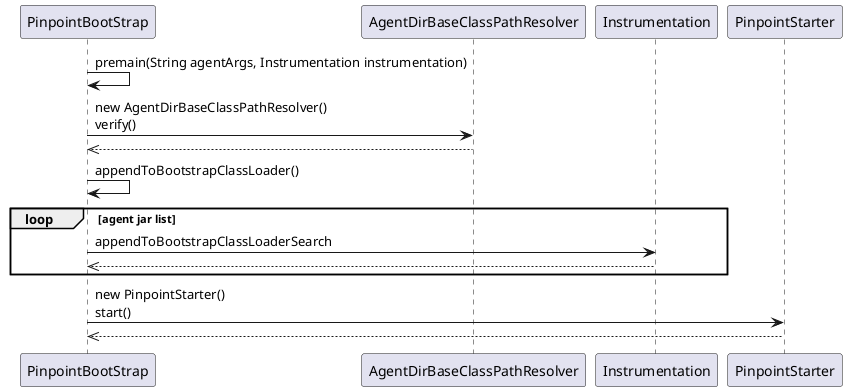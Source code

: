 @startuml

PinpointBootStrap -> PinpointBootStrap: premain(String agentArgs, Instrumentation instrumentation)
PinpointBootStrap -> AgentDirBaseClassPathResolver: new AgentDirBaseClassPathResolver()\nverify()
AgentDirBaseClassPathResolver -->> PinpointBootStrap

PinpointBootStrap -> PinpointBootStrap: appendToBootstrapClassLoader()
loop agent jar list
    PinpointBootStrap -> Instrumentation: appendToBootstrapClassLoaderSearch
    Instrumentation -->> PinpointBootStrap
end

PinpointBootStrap -> PinpointStarter: new PinpointStarter()\nstart()
PinpointStarter -->> PinpointBootStrap

@enduml
